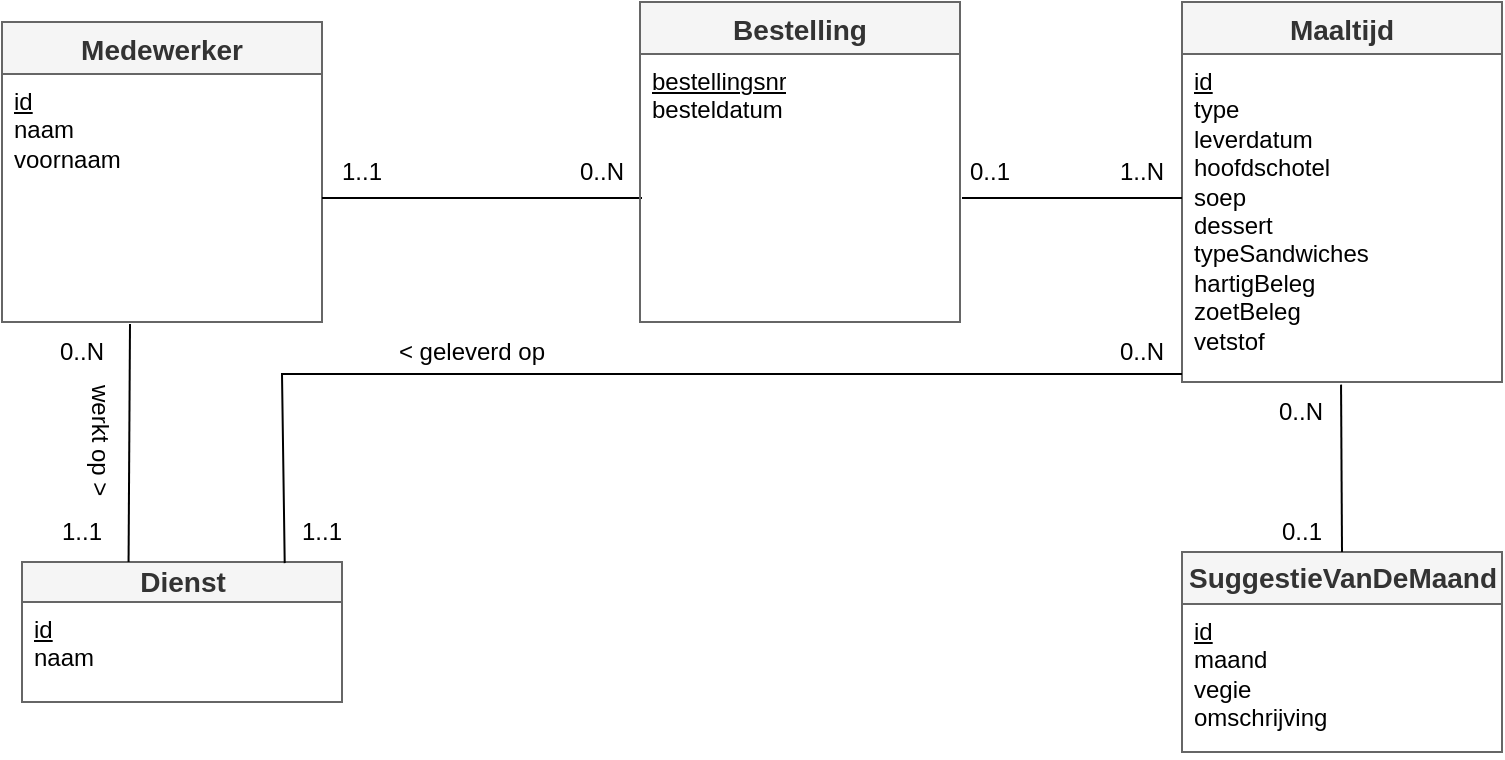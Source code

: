 <mxfile version="20.8.16" type="device"><diagram name="Pagina-1" id="q4fhcDAs110I4lpkph55"><mxGraphModel dx="1434" dy="2005" grid="1" gridSize="10" guides="1" tooltips="1" connect="1" arrows="1" fold="1" page="1" pageScale="1" pageWidth="827" pageHeight="1169" math="0" shadow="0"><root><mxCell id="0"/><mxCell id="1" parent="0"/><mxCell id="-qOeodPOy-bMuZ2IO1A_-5" value="Medewerker" style="swimlane;fontStyle=1;childLayout=stackLayout;horizontal=1;startSize=26;horizontalStack=0;resizeParent=1;resizeParentMax=0;resizeLast=0;collapsible=1;marginBottom=0;align=center;fontSize=14;strokeColor=#666666;fillColor=#f5f5f5;fontColor=#333333;" parent="1" vertex="1"><mxGeometry x="10" y="-270" width="160" height="150" as="geometry"/></mxCell><mxCell id="-qOeodPOy-bMuZ2IO1A_-6" value="&lt;u&gt;id&lt;/u&gt;&lt;br&gt;naam&lt;br&gt;voornaam&lt;br&gt;" style="text;strokeColor=none;fillColor=none;spacingLeft=4;spacingRight=4;overflow=hidden;rotatable=0;points=[[0,0.5],[1,0.5]];portConstraint=eastwest;fontSize=12;fontStyle=0;html=1;" parent="-qOeodPOy-bMuZ2IO1A_-5" vertex="1"><mxGeometry y="26" width="160" height="124" as="geometry"/></mxCell><mxCell id="-qOeodPOy-bMuZ2IO1A_-9" value="" style="endArrow=none;html=1;rounded=0;exitX=1;exitY=0.5;exitDx=0;exitDy=0;entryX=0;entryY=0.5;entryDx=0;entryDy=0;" parent="1" source="-qOeodPOy-bMuZ2IO1A_-6" edge="1"><mxGeometry width="50" height="50" relative="1" as="geometry"><mxPoint x="350" y="-40" as="sourcePoint"/><mxPoint x="330" y="-182" as="targetPoint"/></mxGeometry></mxCell><mxCell id="-qOeodPOy-bMuZ2IO1A_-10" value="1..1" style="text;html=1;strokeColor=none;fillColor=none;align=center;verticalAlign=middle;whiteSpace=wrap;rounded=0;" parent="1" vertex="1"><mxGeometry x="160" y="-210" width="60" height="30" as="geometry"/></mxCell><mxCell id="-qOeodPOy-bMuZ2IO1A_-11" value="0..N" style="text;html=1;strokeColor=none;fillColor=none;align=center;verticalAlign=middle;whiteSpace=wrap;rounded=0;" parent="1" vertex="1"><mxGeometry x="280" y="-210" width="60" height="30" as="geometry"/></mxCell><mxCell id="-qOeodPOy-bMuZ2IO1A_-12" value="Maaltijd" style="swimlane;fontStyle=1;childLayout=stackLayout;horizontal=1;startSize=26;horizontalStack=0;resizeParent=1;resizeParentMax=0;resizeLast=0;collapsible=1;marginBottom=0;align=center;fontSize=14;strokeColor=#666666;fillColor=#f5f5f5;fontColor=#333333;" parent="1" vertex="1"><mxGeometry x="600" y="-280" width="160" height="190" as="geometry"/></mxCell><mxCell id="-qOeodPOy-bMuZ2IO1A_-13" value="&lt;u&gt;id&lt;br&gt;&lt;/u&gt;type&lt;br&gt;leverdatum&lt;br&gt;hoofdschotel&lt;br&gt;soep&lt;br&gt;dessert&lt;br&gt;typeSandwiches&lt;br style=&quot;border-color: var(--border-color); padding: 0px; margin: 0px;&quot;&gt;hartigBeleg&lt;br style=&quot;border-color: var(--border-color); padding: 0px; margin: 0px;&quot;&gt;zoetBeleg&lt;br style=&quot;border-color: var(--border-color); padding: 0px; margin: 0px;&quot;&gt;vetstof" style="text;strokeColor=none;fillColor=none;spacingLeft=4;spacingRight=4;overflow=hidden;rotatable=0;points=[[0,0.5],[1,0.5]];portConstraint=eastwest;fontSize=12;html=1;" parent="-qOeodPOy-bMuZ2IO1A_-12" vertex="1"><mxGeometry y="26" width="160" height="164" as="geometry"/></mxCell><mxCell id="-qOeodPOy-bMuZ2IO1A_-18" value="" style="endArrow=none;html=1;rounded=0;exitX=1;exitY=0.5;exitDx=0;exitDy=0;" parent="1" edge="1"><mxGeometry width="50" height="50" relative="1" as="geometry"><mxPoint x="490" y="-182" as="sourcePoint"/><mxPoint x="600" y="-182" as="targetPoint"/></mxGeometry></mxCell><mxCell id="-qOeodPOy-bMuZ2IO1A_-20" value="0..1" style="text;html=1;strokeColor=none;fillColor=none;align=center;verticalAlign=middle;whiteSpace=wrap;rounded=0;" parent="1" vertex="1"><mxGeometry x="474" y="-210" width="60" height="30" as="geometry"/></mxCell><mxCell id="-qOeodPOy-bMuZ2IO1A_-21" value="1..N" style="text;html=1;strokeColor=none;fillColor=none;align=center;verticalAlign=middle;whiteSpace=wrap;rounded=0;" parent="1" vertex="1"><mxGeometry x="550" y="-210" width="60" height="30" as="geometry"/></mxCell><mxCell id="TCTNgMrJTMwRw5Pxr-gR-1" value="Bestelling" style="swimlane;fontStyle=1;childLayout=stackLayout;horizontal=1;startSize=26;horizontalStack=0;resizeParent=1;resizeParentMax=0;resizeLast=0;collapsible=1;marginBottom=0;align=center;fontSize=14;strokeColor=#666666;fillColor=#f5f5f5;fontColor=#333333;" parent="1" vertex="1"><mxGeometry x="329" y="-280" width="160" height="160" as="geometry"/></mxCell><mxCell id="TCTNgMrJTMwRw5Pxr-gR-2" value="&lt;u&gt;bestellingsnr&lt;/u&gt;&lt;br&gt;besteldatum" style="text;strokeColor=none;fillColor=none;spacingLeft=4;spacingRight=4;overflow=hidden;rotatable=0;points=[[0,0.5],[1,0.5]];portConstraint=eastwest;fontSize=12;html=1;" parent="TCTNgMrJTMwRw5Pxr-gR-1" vertex="1"><mxGeometry y="26" width="160" height="134" as="geometry"/></mxCell><mxCell id="TCTNgMrJTMwRw5Pxr-gR-3" value="SuggestieVanDeMaand" style="swimlane;fontStyle=1;childLayout=stackLayout;horizontal=1;startSize=26;horizontalStack=0;resizeParent=1;resizeParentMax=0;resizeLast=0;collapsible=1;marginBottom=0;align=center;fontSize=14;strokeColor=#666666;fillColor=#f5f5f5;fontColor=#333333;html=1;" parent="1" vertex="1"><mxGeometry x="600" y="-5" width="160" height="100" as="geometry"/></mxCell><mxCell id="TCTNgMrJTMwRw5Pxr-gR-4" value="&lt;u&gt;id&lt;/u&gt;&lt;br&gt;maand&lt;br&gt;vegie&lt;br&gt;omschrijving" style="text;strokeColor=none;fillColor=none;spacingLeft=4;spacingRight=4;overflow=hidden;rotatable=0;points=[[0,0.5],[1,0.5]];portConstraint=eastwest;fontSize=12;html=1;" parent="TCTNgMrJTMwRw5Pxr-gR-3" vertex="1"><mxGeometry y="26" width="160" height="74" as="geometry"/></mxCell><mxCell id="TCTNgMrJTMwRw5Pxr-gR-6" value="" style="endArrow=none;html=1;rounded=0;entryX=0.497;entryY=1.008;entryDx=0;entryDy=0;entryPerimeter=0;exitX=0.5;exitY=0;exitDx=0;exitDy=0;" parent="1" source="TCTNgMrJTMwRw5Pxr-gR-3" target="-qOeodPOy-bMuZ2IO1A_-13" edge="1"><mxGeometry width="50" height="50" relative="1" as="geometry"><mxPoint x="676" as="sourcePoint"/><mxPoint x="413.68" y="19.744" as="targetPoint"/></mxGeometry></mxCell><mxCell id="TCTNgMrJTMwRw5Pxr-gR-8" value="0..1" style="text;html=1;strokeColor=none;fillColor=none;align=center;verticalAlign=middle;whiteSpace=wrap;rounded=0;" parent="1" vertex="1"><mxGeometry x="630" y="-30" width="60" height="30" as="geometry"/></mxCell><mxCell id="TCTNgMrJTMwRw5Pxr-gR-9" value="0..N" style="text;html=1;strokeColor=none;fillColor=none;align=center;verticalAlign=middle;whiteSpace=wrap;rounded=0;" parent="1" vertex="1"><mxGeometry x="629" y="-90" width="61" height="30" as="geometry"/></mxCell><mxCell id="V9w61FGlfrd0p0Ag5NVe-1" value="Dienst" style="swimlane;fontStyle=1;childLayout=stackLayout;horizontal=1;startSize=20;horizontalStack=0;resizeParent=1;resizeParentMax=0;resizeLast=0;collapsible=1;marginBottom=0;align=center;fontSize=14;strokeColor=#666666;fillColor=#f5f5f5;fontColor=#333333;html=1;" parent="1" vertex="1"><mxGeometry x="20" width="160" height="70" as="geometry"/></mxCell><mxCell id="V9w61FGlfrd0p0Ag5NVe-2" value="&lt;u&gt;id&lt;/u&gt;&lt;br&gt;naam" style="text;strokeColor=none;fillColor=none;spacingLeft=4;spacingRight=4;overflow=hidden;rotatable=0;points=[[0,0.5],[1,0.5]];portConstraint=eastwest;fontSize=12;fontStyle=0;html=1;" parent="V9w61FGlfrd0p0Ag5NVe-1" vertex="1"><mxGeometry y="20" width="160" height="50" as="geometry"/></mxCell><mxCell id="V9w61FGlfrd0p0Ag5NVe-3" value="" style="endArrow=none;html=1;rounded=0;exitX=0.821;exitY=0.008;exitDx=0;exitDy=0;exitPerimeter=0;" parent="1" source="V9w61FGlfrd0p0Ag5NVe-1" edge="1"><mxGeometry width="50" height="50" relative="1" as="geometry"><mxPoint x="150" y="-4" as="sourcePoint"/><mxPoint x="600" y="-94" as="targetPoint"/><Array as="points"><mxPoint x="150" y="-94"/></Array></mxGeometry></mxCell><mxCell id="V9w61FGlfrd0p0Ag5NVe-4" value="" style="endArrow=none;html=1;rounded=0;entryX=0.4;entryY=1.032;entryDx=0;entryDy=0;entryPerimeter=0;exitX=0.333;exitY=-0.018;exitDx=0;exitDy=0;exitPerimeter=0;" parent="1" edge="1"><mxGeometry width="50" height="50" relative="1" as="geometry"><mxPoint x="73.28" y="-0.008" as="sourcePoint"/><mxPoint x="74" y="-119.032" as="targetPoint"/></mxGeometry></mxCell><mxCell id="V9w61FGlfrd0p0Ag5NVe-5" value="1..1" style="text;html=1;strokeColor=none;fillColor=none;align=center;verticalAlign=middle;whiteSpace=wrap;rounded=0;" parent="1" vertex="1"><mxGeometry x="20" y="-30" width="60" height="30" as="geometry"/></mxCell><mxCell id="V9w61FGlfrd0p0Ag5NVe-6" value="0..N" style="text;html=1;strokeColor=none;fillColor=none;align=center;verticalAlign=middle;whiteSpace=wrap;rounded=0;" parent="1" vertex="1"><mxGeometry x="20" y="-120" width="60" height="30" as="geometry"/></mxCell><mxCell id="V9w61FGlfrd0p0Ag5NVe-7" value="1..1" style="text;html=1;strokeColor=none;fillColor=none;align=center;verticalAlign=middle;whiteSpace=wrap;rounded=0;" parent="1" vertex="1"><mxGeometry x="140" y="-30" width="60" height="30" as="geometry"/></mxCell><mxCell id="V9w61FGlfrd0p0Ag5NVe-8" value="0..N" style="text;html=1;strokeColor=none;fillColor=none;align=center;verticalAlign=middle;whiteSpace=wrap;rounded=0;" parent="1" vertex="1"><mxGeometry x="550" y="-120" width="60" height="30" as="geometry"/></mxCell><mxCell id="V9w61FGlfrd0p0Ag5NVe-10" value="werkt op &amp;gt;&amp;nbsp;" style="text;html=1;strokeColor=none;fillColor=none;align=center;verticalAlign=middle;whiteSpace=wrap;rounded=0;rotation=90;" parent="1" vertex="1"><mxGeometry x="19" y="-104" width="80" height="90" as="geometry"/></mxCell><mxCell id="V9w61FGlfrd0p0Ag5NVe-12" value="&amp;lt; geleverd op" style="text;html=1;strokeColor=none;fillColor=none;align=center;verticalAlign=middle;whiteSpace=wrap;rounded=0;rotation=0;" parent="1" vertex="1"><mxGeometry x="200" y="-150" width="90" height="90" as="geometry"/></mxCell></root></mxGraphModel></diagram></mxfile>